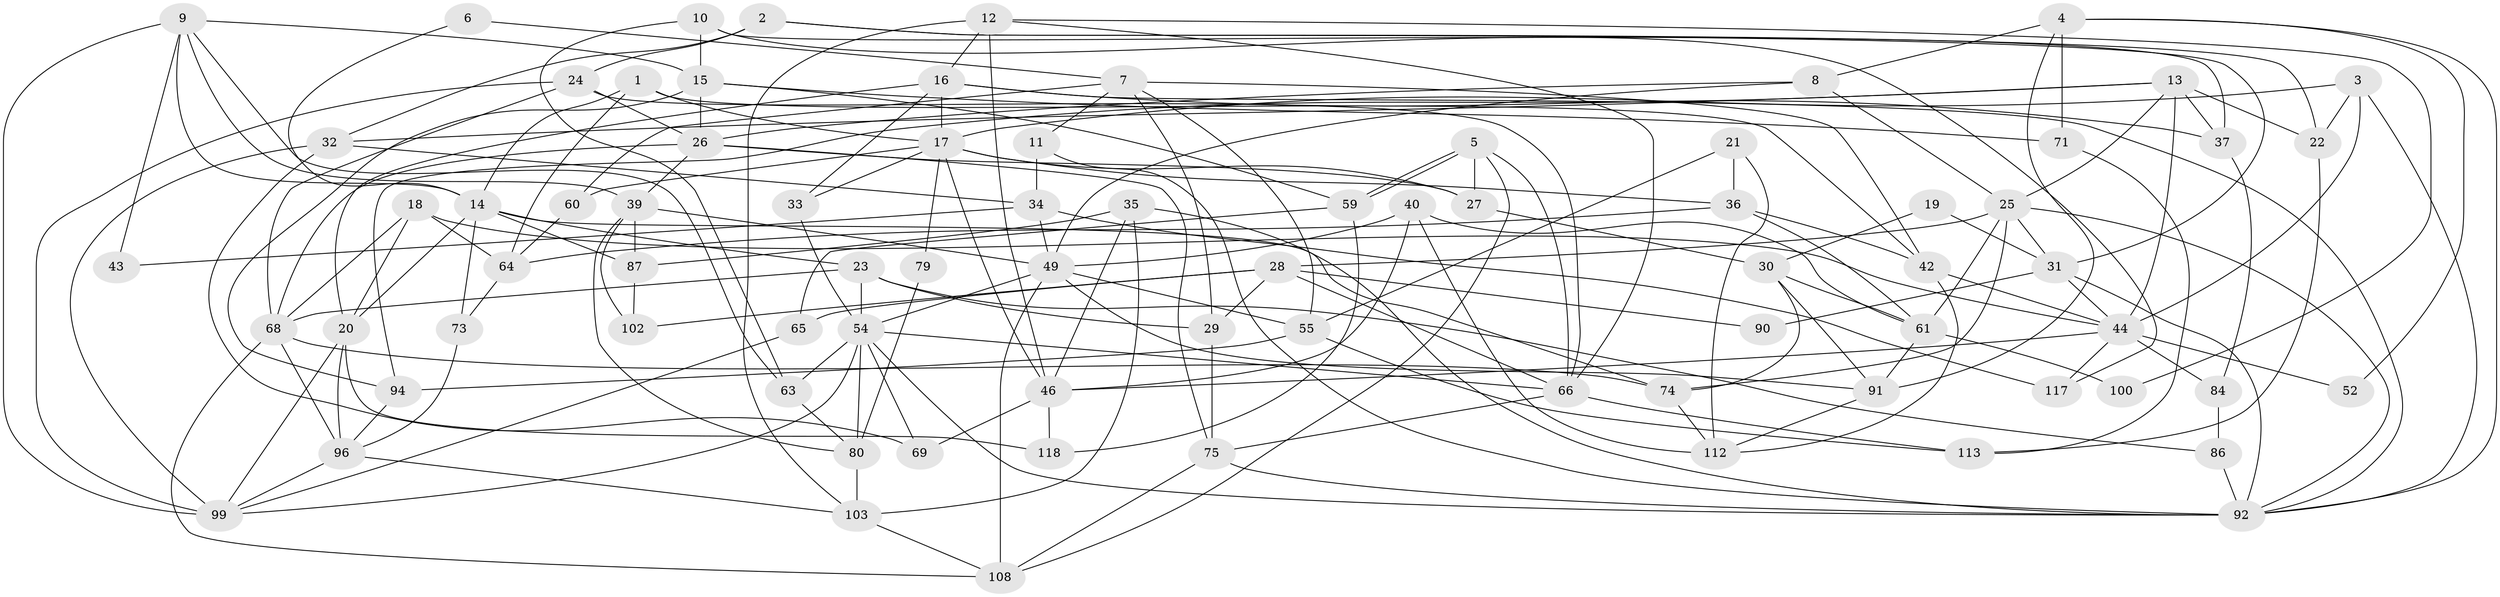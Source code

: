 // Generated by graph-tools (version 1.1) at 2025/52/02/27/25 19:52:06]
// undirected, 79 vertices, 189 edges
graph export_dot {
graph [start="1"]
  node [color=gray90,style=filled];
  1;
  2 [super="+62"];
  3;
  4 [super="+67"];
  5 [super="+111"];
  6;
  7;
  8;
  9 [super="+58"];
  10;
  11;
  12 [super="+38"];
  13 [super="+53"];
  14 [super="+70"];
  15 [super="+97"];
  16 [super="+56"];
  17 [super="+48"];
  18;
  19;
  20 [super="+78"];
  21;
  22 [super="+47"];
  23 [super="+114"];
  24 [super="+81"];
  25 [super="+41"];
  26 [super="+119"];
  27;
  28 [super="+93"];
  29 [super="+50"];
  30 [super="+45"];
  31 [super="+83"];
  32;
  33;
  34 [super="+107"];
  35;
  36 [super="+88"];
  37 [super="+77"];
  39 [super="+76"];
  40;
  42 [super="+106"];
  43;
  44 [super="+82"];
  46 [super="+95"];
  49 [super="+51"];
  52;
  54 [super="+72"];
  55 [super="+57"];
  59 [super="+89"];
  60;
  61 [super="+109"];
  63;
  64 [super="+104"];
  65;
  66 [super="+85"];
  68 [super="+116"];
  69;
  71;
  73;
  74 [super="+98"];
  75;
  79;
  80;
  84;
  86;
  87;
  90;
  91;
  92 [super="+101"];
  94;
  96 [super="+110"];
  99 [super="+105"];
  100;
  102;
  103;
  108 [super="+115"];
  112;
  113;
  117;
  118;
  1 -- 42;
  1 -- 14;
  1 -- 17;
  1 -- 64;
  2 -- 31;
  2 -- 32;
  2 -- 22;
  2 -- 24 [weight=2];
  3 -- 22;
  3 -- 44;
  3 -- 92;
  3 -- 17;
  4 -- 52;
  4 -- 8;
  4 -- 91;
  4 -- 71;
  4 -- 92;
  5 -- 59;
  5 -- 59;
  5 -- 27;
  5 -- 66;
  5 -- 108;
  6 -- 7;
  6 -- 14;
  7 -- 11;
  7 -- 42;
  7 -- 60;
  7 -- 29;
  7 -- 55;
  8 -- 26;
  8 -- 49;
  8 -- 25;
  9 -- 63;
  9 -- 99;
  9 -- 39;
  9 -- 43;
  9 -- 14;
  9 -- 15;
  10 -- 15;
  10 -- 63;
  10 -- 117;
  10 -- 37;
  11 -- 34;
  11 -- 92;
  12 -- 16 [weight=2];
  12 -- 100;
  12 -- 46 [weight=2];
  12 -- 103;
  12 -- 66;
  13 -- 22 [weight=2];
  13 -- 32;
  13 -- 44;
  13 -- 37;
  13 -- 94;
  13 -- 25;
  14 -- 74;
  14 -- 73;
  14 -- 87;
  14 -- 23;
  14 -- 20;
  15 -- 71;
  15 -- 26 [weight=2];
  15 -- 94;
  15 -- 59;
  16 -- 17;
  16 -- 33;
  16 -- 37;
  16 -- 20;
  16 -- 92;
  17 -- 27 [weight=2];
  17 -- 46;
  17 -- 33;
  17 -- 36 [weight=2];
  17 -- 60;
  17 -- 79;
  18 -- 44;
  18 -- 68;
  18 -- 64;
  18 -- 20;
  19 -- 30;
  19 -- 31;
  20 -- 96;
  20 -- 99;
  20 -- 118;
  21 -- 55;
  21 -- 112;
  21 -- 36;
  22 -- 113;
  23 -- 68 [weight=2];
  23 -- 86;
  23 -- 29;
  23 -- 54;
  24 -- 26;
  24 -- 68;
  24 -- 99;
  24 -- 66;
  25 -- 74;
  25 -- 92;
  25 -- 28;
  25 -- 31;
  25 -- 61;
  26 -- 27;
  26 -- 75;
  26 -- 68;
  26 -- 39;
  27 -- 30;
  28 -- 65;
  28 -- 66;
  28 -- 90;
  28 -- 102;
  28 -- 29;
  29 -- 75;
  30 -- 61;
  30 -- 91;
  30 -- 74;
  31 -- 90;
  31 -- 92;
  31 -- 44;
  32 -- 34;
  32 -- 69;
  32 -- 99;
  33 -- 54;
  34 -- 49;
  34 -- 43;
  34 -- 117;
  35 -- 87;
  35 -- 46;
  35 -- 103;
  35 -- 92;
  36 -- 61 [weight=2];
  36 -- 64;
  36 -- 42;
  37 -- 84;
  39 -- 49;
  39 -- 87;
  39 -- 80;
  39 -- 102;
  40 -- 49;
  40 -- 112;
  40 -- 46;
  40 -- 61;
  42 -- 44;
  42 -- 112;
  44 -- 117;
  44 -- 52;
  44 -- 84;
  44 -- 46;
  46 -- 69;
  46 -- 118;
  49 -- 55;
  49 -- 91;
  49 -- 108;
  49 -- 54;
  54 -- 92;
  54 -- 63;
  54 -- 80;
  54 -- 66;
  54 -- 99;
  54 -- 69;
  55 -- 113;
  55 -- 94;
  59 -- 65;
  59 -- 118;
  60 -- 64;
  61 -- 100;
  61 -- 91;
  63 -- 80;
  64 -- 73;
  65 -- 99;
  66 -- 75;
  66 -- 113;
  68 -- 96;
  68 -- 108;
  68 -- 74;
  71 -- 113;
  73 -- 96;
  74 -- 112;
  75 -- 108;
  75 -- 92;
  79 -- 80;
  80 -- 103;
  84 -- 86;
  86 -- 92;
  87 -- 102;
  91 -- 112;
  94 -- 96;
  96 -- 103;
  96 -- 99;
  103 -- 108;
}
